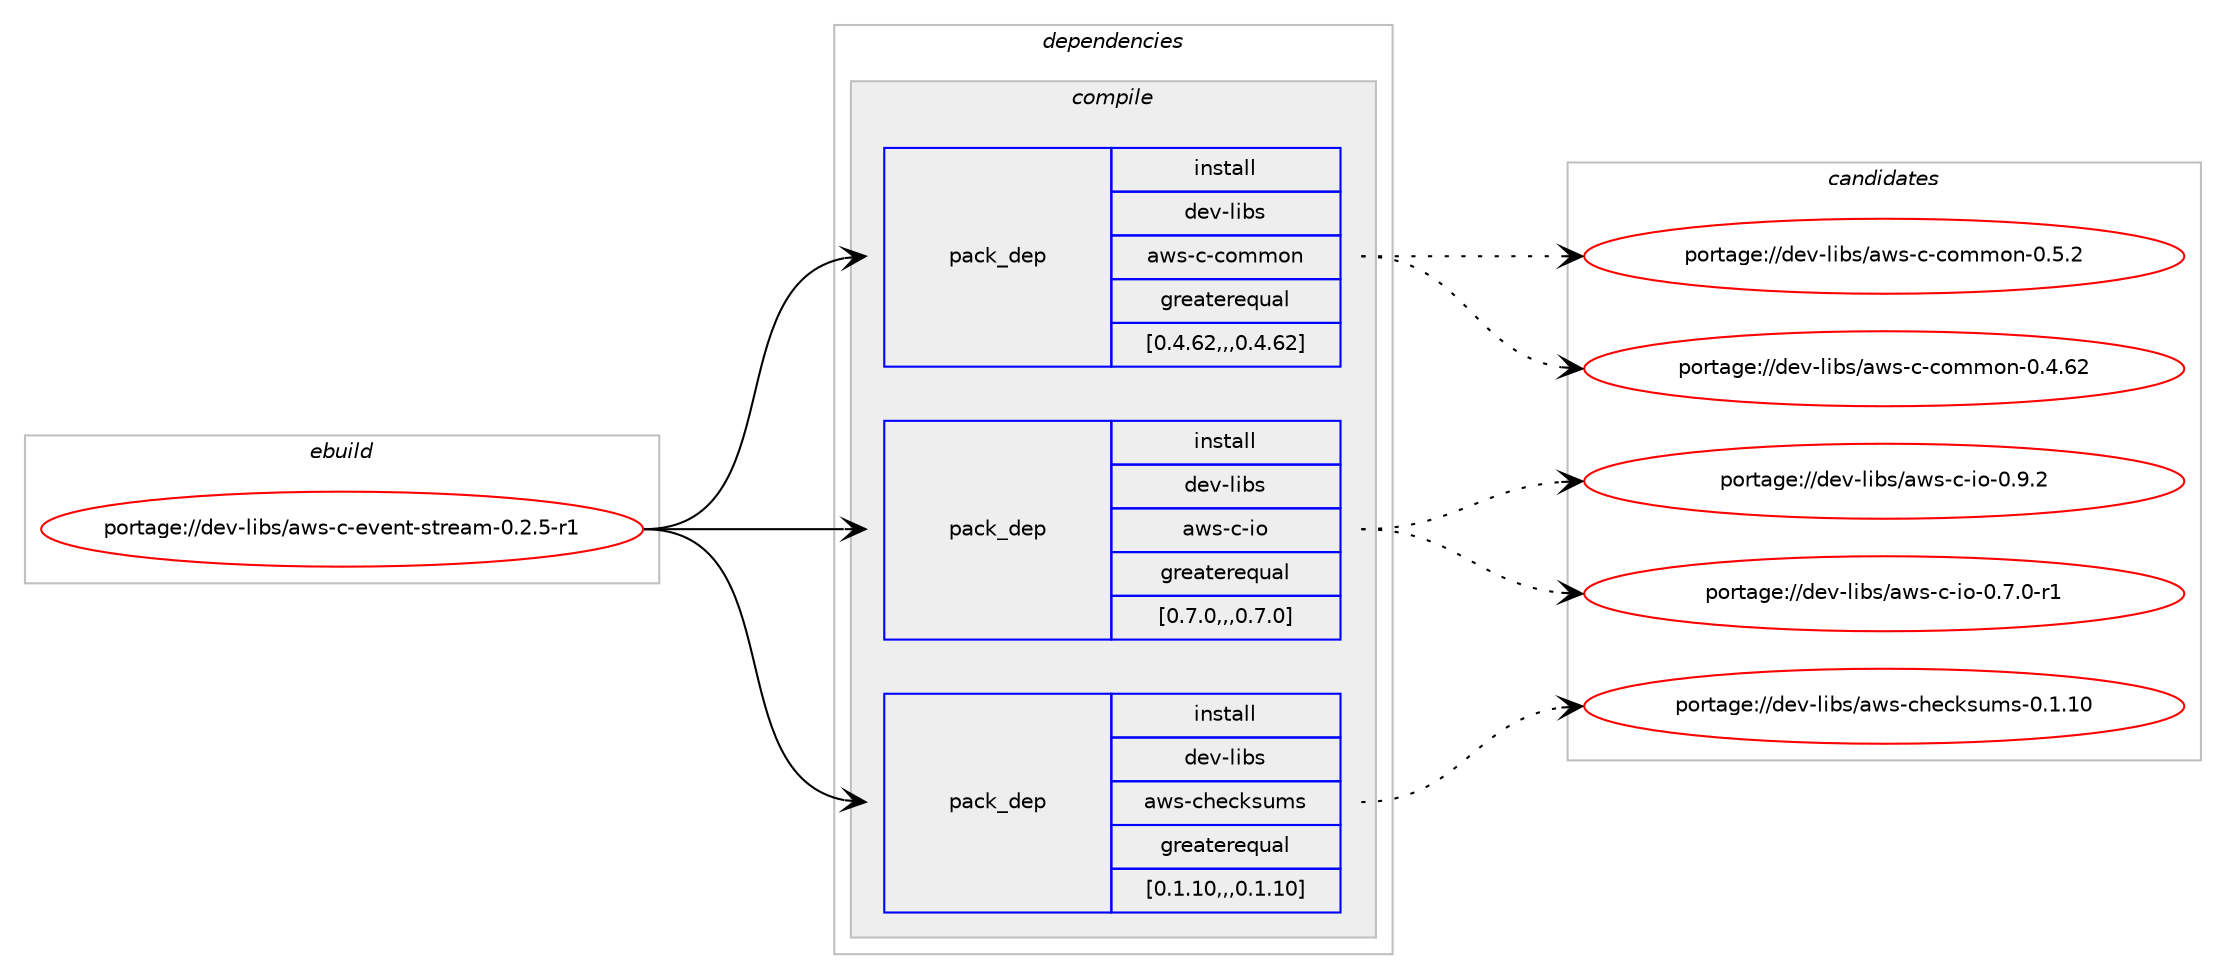 digraph prolog {

# *************
# Graph options
# *************

newrank=true;
concentrate=true;
compound=true;
graph [rankdir=LR,fontname=Helvetica,fontsize=10,ranksep=1.5];#, ranksep=2.5, nodesep=0.2];
edge  [arrowhead=vee];
node  [fontname=Helvetica,fontsize=10];

# **********
# The ebuild
# **********

subgraph cluster_leftcol {
color=gray;
label=<<i>ebuild</i>>;
id [label="portage://dev-libs/aws-c-event-stream-0.2.5-r1", color=red, width=4, href="../dev-libs/aws-c-event-stream-0.2.5-r1.svg"];
}

# ****************
# The dependencies
# ****************

subgraph cluster_midcol {
color=gray;
label=<<i>dependencies</i>>;
subgraph cluster_compile {
fillcolor="#eeeeee";
style=filled;
label=<<i>compile</i>>;
subgraph pack79717 {
dependency106756 [label=<<TABLE BORDER="0" CELLBORDER="1" CELLSPACING="0" CELLPADDING="4" WIDTH="220"><TR><TD ROWSPAN="6" CELLPADDING="30">pack_dep</TD></TR><TR><TD WIDTH="110">install</TD></TR><TR><TD>dev-libs</TD></TR><TR><TD>aws-c-common</TD></TR><TR><TD>greaterequal</TD></TR><TR><TD>[0.4.62,,,0.4.62]</TD></TR></TABLE>>, shape=none, color=blue];
}
id:e -> dependency106756:w [weight=20,style="solid",arrowhead="vee"];
subgraph pack79718 {
dependency106757 [label=<<TABLE BORDER="0" CELLBORDER="1" CELLSPACING="0" CELLPADDING="4" WIDTH="220"><TR><TD ROWSPAN="6" CELLPADDING="30">pack_dep</TD></TR><TR><TD WIDTH="110">install</TD></TR><TR><TD>dev-libs</TD></TR><TR><TD>aws-c-io</TD></TR><TR><TD>greaterequal</TD></TR><TR><TD>[0.7.0,,,0.7.0]</TD></TR></TABLE>>, shape=none, color=blue];
}
id:e -> dependency106757:w [weight=20,style="solid",arrowhead="vee"];
subgraph pack79719 {
dependency106758 [label=<<TABLE BORDER="0" CELLBORDER="1" CELLSPACING="0" CELLPADDING="4" WIDTH="220"><TR><TD ROWSPAN="6" CELLPADDING="30">pack_dep</TD></TR><TR><TD WIDTH="110">install</TD></TR><TR><TD>dev-libs</TD></TR><TR><TD>aws-checksums</TD></TR><TR><TD>greaterequal</TD></TR><TR><TD>[0.1.10,,,0.1.10]</TD></TR></TABLE>>, shape=none, color=blue];
}
id:e -> dependency106758:w [weight=20,style="solid",arrowhead="vee"];
}
subgraph cluster_compileandrun {
fillcolor="#eeeeee";
style=filled;
label=<<i>compile and run</i>>;
}
subgraph cluster_run {
fillcolor="#eeeeee";
style=filled;
label=<<i>run</i>>;
}
}

# **************
# The candidates
# **************

subgraph cluster_choices {
rank=same;
color=gray;
label=<<i>candidates</i>>;

subgraph choice79717 {
color=black;
nodesep=1;
choice1001011184510810598115479711911545994599111109109111110454846534650 [label="portage://dev-libs/aws-c-common-0.5.2", color=red, width=4,href="../dev-libs/aws-c-common-0.5.2.svg"];
choice100101118451081059811547971191154599459911110910911111045484652465450 [label="portage://dev-libs/aws-c-common-0.4.62", color=red, width=4,href="../dev-libs/aws-c-common-0.4.62.svg"];
dependency106756:e -> choice1001011184510810598115479711911545994599111109109111110454846534650:w [style=dotted,weight="100"];
dependency106756:e -> choice100101118451081059811547971191154599459911110910911111045484652465450:w [style=dotted,weight="100"];
}
subgraph choice79718 {
color=black;
nodesep=1;
choice10010111845108105981154797119115459945105111454846574650 [label="portage://dev-libs/aws-c-io-0.9.2", color=red, width=4,href="../dev-libs/aws-c-io-0.9.2.svg"];
choice100101118451081059811547971191154599451051114548465546484511449 [label="portage://dev-libs/aws-c-io-0.7.0-r1", color=red, width=4,href="../dev-libs/aws-c-io-0.7.0-r1.svg"];
dependency106757:e -> choice10010111845108105981154797119115459945105111454846574650:w [style=dotted,weight="100"];
dependency106757:e -> choice100101118451081059811547971191154599451051114548465546484511449:w [style=dotted,weight="100"];
}
subgraph choice79719 {
color=black;
nodesep=1;
choice1001011184510810598115479711911545991041019910711511710911545484649464948 [label="portage://dev-libs/aws-checksums-0.1.10", color=red, width=4,href="../dev-libs/aws-checksums-0.1.10.svg"];
dependency106758:e -> choice1001011184510810598115479711911545991041019910711511710911545484649464948:w [style=dotted,weight="100"];
}
}

}

